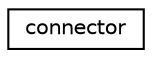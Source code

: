 digraph "Graphical Class Hierarchy"
{
  edge [fontname="Helvetica",fontsize="10",labelfontname="Helvetica",labelfontsize="10"];
  node [fontname="Helvetica",fontsize="10",shape=record];
  rankdir="LR";
  Node0 [label="connector",height=0.2,width=0.4,color="black", fillcolor="white", style="filled",URL="$structconnector.html"];
}
